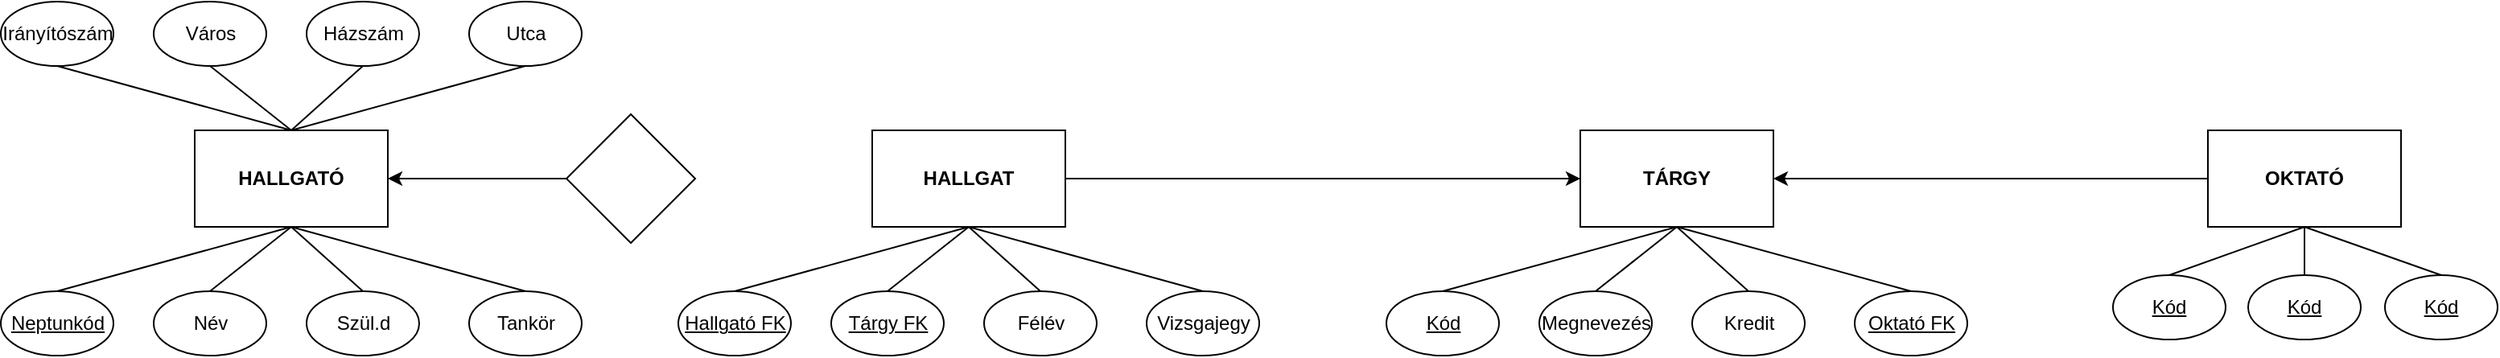 <mxfile version="26.1.3">
  <diagram name="1 oldal" id="91mtQWvy9Iw6p1peFR_n">
    <mxGraphModel dx="1635" dy="429" grid="1" gridSize="10" guides="1" tooltips="1" connect="1" arrows="1" fold="1" page="1" pageScale="1" pageWidth="827" pageHeight="1169" math="0" shadow="0">
      <root>
        <mxCell id="0" />
        <mxCell id="1" parent="0" />
        <mxCell id="1DXtKI3syPHCon6pKeZi-1" value="&lt;b&gt;HALLGATÓ&lt;/b&gt;" style="rounded=0;whiteSpace=wrap;html=1;" vertex="1" parent="1">
          <mxGeometry x="49" y="380" width="120" height="60" as="geometry" />
        </mxCell>
        <mxCell id="1DXtKI3syPHCon6pKeZi-2" style="edgeStyle=orthogonalEdgeStyle;rounded=0;orthogonalLoop=1;jettySize=auto;html=1;entryX=1;entryY=0.5;entryDx=0;entryDy=0;" edge="1" parent="1" source="1DXtKI3syPHCon6pKeZi-68" target="1DXtKI3syPHCon6pKeZi-1">
          <mxGeometry relative="1" as="geometry" />
        </mxCell>
        <mxCell id="1DXtKI3syPHCon6pKeZi-3" style="edgeStyle=orthogonalEdgeStyle;rounded=0;orthogonalLoop=1;jettySize=auto;html=1;" edge="1" parent="1" source="1DXtKI3syPHCon6pKeZi-4" target="1DXtKI3syPHCon6pKeZi-5">
          <mxGeometry relative="1" as="geometry" />
        </mxCell>
        <mxCell id="1DXtKI3syPHCon6pKeZi-4" value="&lt;b&gt;HALLGAT&lt;/b&gt;" style="rounded=0;whiteSpace=wrap;html=1;" vertex="1" parent="1">
          <mxGeometry x="470" y="380" width="120" height="60" as="geometry" />
        </mxCell>
        <mxCell id="1DXtKI3syPHCon6pKeZi-5" value="&lt;b&gt;TÁRGY&lt;/b&gt;" style="rounded=0;whiteSpace=wrap;html=1;" vertex="1" parent="1">
          <mxGeometry x="910" y="380" width="120" height="60" as="geometry" />
        </mxCell>
        <mxCell id="1DXtKI3syPHCon6pKeZi-6" style="edgeStyle=orthogonalEdgeStyle;rounded=0;orthogonalLoop=1;jettySize=auto;html=1;entryX=1;entryY=0.5;entryDx=0;entryDy=0;" edge="1" parent="1" source="1DXtKI3syPHCon6pKeZi-7" target="1DXtKI3syPHCon6pKeZi-5">
          <mxGeometry relative="1" as="geometry" />
        </mxCell>
        <mxCell id="1DXtKI3syPHCon6pKeZi-7" value="&lt;b&gt;OKTATÓ&lt;/b&gt;" style="rounded=0;whiteSpace=wrap;html=1;" vertex="1" parent="1">
          <mxGeometry x="1300" y="380" width="120" height="60" as="geometry" />
        </mxCell>
        <mxCell id="1DXtKI3syPHCon6pKeZi-26" value="&lt;u&gt;Neptunkód&lt;/u&gt;" style="ellipse;whiteSpace=wrap;html=1;" vertex="1" parent="1">
          <mxGeometry x="-71.5" y="480" width="70" height="40" as="geometry" />
        </mxCell>
        <mxCell id="1DXtKI3syPHCon6pKeZi-28" value="Név" style="ellipse;whiteSpace=wrap;html=1;" vertex="1" parent="1">
          <mxGeometry x="23.5" y="480" width="70" height="40" as="geometry" />
        </mxCell>
        <mxCell id="1DXtKI3syPHCon6pKeZi-29" value="Szül.d" style="ellipse;whiteSpace=wrap;html=1;" vertex="1" parent="1">
          <mxGeometry x="118.5" y="480" width="70" height="40" as="geometry" />
        </mxCell>
        <mxCell id="1DXtKI3syPHCon6pKeZi-30" value="Tankör" style="ellipse;whiteSpace=wrap;html=1;" vertex="1" parent="1">
          <mxGeometry x="219.5" y="480" width="70" height="40" as="geometry" />
        </mxCell>
        <mxCell id="1DXtKI3syPHCon6pKeZi-31" value="" style="endArrow=none;html=1;rounded=0;entryX=0.5;entryY=1;entryDx=0;entryDy=0;exitX=0.5;exitY=0;exitDx=0;exitDy=0;" edge="1" parent="1" source="1DXtKI3syPHCon6pKeZi-26" target="1DXtKI3syPHCon6pKeZi-1">
          <mxGeometry width="50" height="50" relative="1" as="geometry">
            <mxPoint x="60" y="585" as="sourcePoint" />
            <mxPoint x="110" y="535" as="targetPoint" />
          </mxGeometry>
        </mxCell>
        <mxCell id="1DXtKI3syPHCon6pKeZi-32" value="Irányítószám" style="ellipse;whiteSpace=wrap;html=1;" vertex="1" parent="1">
          <mxGeometry x="-71.5" y="300" width="70" height="40" as="geometry" />
        </mxCell>
        <mxCell id="1DXtKI3syPHCon6pKeZi-33" value="Város" style="ellipse;whiteSpace=wrap;html=1;" vertex="1" parent="1">
          <mxGeometry x="23.5" y="300" width="70" height="40" as="geometry" />
        </mxCell>
        <mxCell id="1DXtKI3syPHCon6pKeZi-34" value="Utca" style="ellipse;whiteSpace=wrap;html=1;" vertex="1" parent="1">
          <mxGeometry x="219.5" y="300" width="70" height="40" as="geometry" />
        </mxCell>
        <mxCell id="1DXtKI3syPHCon6pKeZi-35" value="" style="endArrow=none;html=1;rounded=0;entryX=0.5;entryY=1;entryDx=0;entryDy=0;exitX=0.5;exitY=0;exitDx=0;exitDy=0;" edge="1" parent="1" source="1DXtKI3syPHCon6pKeZi-28" target="1DXtKI3syPHCon6pKeZi-1">
          <mxGeometry width="50" height="50" relative="1" as="geometry">
            <mxPoint x="-26" y="490" as="sourcePoint" />
            <mxPoint x="119" y="450" as="targetPoint" />
          </mxGeometry>
        </mxCell>
        <mxCell id="1DXtKI3syPHCon6pKeZi-36" value="" style="endArrow=none;html=1;rounded=0;entryX=0.5;entryY=1;entryDx=0;entryDy=0;exitX=0.5;exitY=0;exitDx=0;exitDy=0;" edge="1" parent="1" source="1DXtKI3syPHCon6pKeZi-29" target="1DXtKI3syPHCon6pKeZi-1">
          <mxGeometry width="50" height="50" relative="1" as="geometry">
            <mxPoint x="69" y="490" as="sourcePoint" />
            <mxPoint x="119" y="450" as="targetPoint" />
          </mxGeometry>
        </mxCell>
        <mxCell id="1DXtKI3syPHCon6pKeZi-37" value="" style="endArrow=none;html=1;rounded=0;entryX=0.5;entryY=1;entryDx=0;entryDy=0;exitX=0.5;exitY=0;exitDx=0;exitDy=0;" edge="1" parent="1" source="1DXtKI3syPHCon6pKeZi-30" target="1DXtKI3syPHCon6pKeZi-1">
          <mxGeometry width="50" height="50" relative="1" as="geometry">
            <mxPoint x="164" y="490" as="sourcePoint" />
            <mxPoint x="119" y="450" as="targetPoint" />
          </mxGeometry>
        </mxCell>
        <mxCell id="1DXtKI3syPHCon6pKeZi-39" value="Házszám" style="ellipse;whiteSpace=wrap;html=1;" vertex="1" parent="1">
          <mxGeometry x="118.5" y="300" width="70" height="40" as="geometry" />
        </mxCell>
        <mxCell id="1DXtKI3syPHCon6pKeZi-41" value="" style="endArrow=none;html=1;rounded=0;entryX=0.5;entryY=1;entryDx=0;entryDy=0;exitX=0.5;exitY=0;exitDx=0;exitDy=0;" edge="1" parent="1" source="1DXtKI3syPHCon6pKeZi-1" target="1DXtKI3syPHCon6pKeZi-32">
          <mxGeometry width="50" height="50" relative="1" as="geometry">
            <mxPoint x="320" y="370" as="sourcePoint" />
            <mxPoint x="370" y="320" as="targetPoint" />
          </mxGeometry>
        </mxCell>
        <mxCell id="1DXtKI3syPHCon6pKeZi-42" value="" style="endArrow=none;html=1;rounded=0;entryX=0.5;entryY=1;entryDx=0;entryDy=0;exitX=0.5;exitY=0;exitDx=0;exitDy=0;" edge="1" parent="1" source="1DXtKI3syPHCon6pKeZi-1" target="1DXtKI3syPHCon6pKeZi-33">
          <mxGeometry width="50" height="50" relative="1" as="geometry">
            <mxPoint x="110" y="380" as="sourcePoint" />
            <mxPoint x="-26" y="350" as="targetPoint" />
          </mxGeometry>
        </mxCell>
        <mxCell id="1DXtKI3syPHCon6pKeZi-43" value="" style="endArrow=none;html=1;rounded=0;entryX=0.5;entryY=1;entryDx=0;entryDy=0;exitX=0.5;exitY=0;exitDx=0;exitDy=0;" edge="1" parent="1" source="1DXtKI3syPHCon6pKeZi-1" target="1DXtKI3syPHCon6pKeZi-39">
          <mxGeometry width="50" height="50" relative="1" as="geometry">
            <mxPoint x="129" y="400" as="sourcePoint" />
            <mxPoint x="-16" y="360" as="targetPoint" />
          </mxGeometry>
        </mxCell>
        <mxCell id="1DXtKI3syPHCon6pKeZi-44" value="" style="endArrow=none;html=1;rounded=0;entryX=0.5;entryY=1;entryDx=0;entryDy=0;exitX=0.5;exitY=0;exitDx=0;exitDy=0;" edge="1" parent="1" source="1DXtKI3syPHCon6pKeZi-1" target="1DXtKI3syPHCon6pKeZi-34">
          <mxGeometry width="50" height="50" relative="1" as="geometry">
            <mxPoint x="327" y="400" as="sourcePoint" />
            <mxPoint x="182" y="360" as="targetPoint" />
          </mxGeometry>
        </mxCell>
        <mxCell id="1DXtKI3syPHCon6pKeZi-46" value="&lt;u&gt;Hallgató FK&lt;/u&gt;" style="ellipse;whiteSpace=wrap;html=1;" vertex="1" parent="1">
          <mxGeometry x="349.5" y="480" width="70" height="40" as="geometry" />
        </mxCell>
        <mxCell id="1DXtKI3syPHCon6pKeZi-47" value="&lt;u&gt;Tárgy FK&lt;/u&gt;" style="ellipse;whiteSpace=wrap;html=1;" vertex="1" parent="1">
          <mxGeometry x="444.5" y="480" width="70" height="40" as="geometry" />
        </mxCell>
        <mxCell id="1DXtKI3syPHCon6pKeZi-48" value="Félév" style="ellipse;whiteSpace=wrap;html=1;" vertex="1" parent="1">
          <mxGeometry x="539.5" y="480" width="70" height="40" as="geometry" />
        </mxCell>
        <mxCell id="1DXtKI3syPHCon6pKeZi-49" value="Vizsgajegy" style="ellipse;whiteSpace=wrap;html=1;" vertex="1" parent="1">
          <mxGeometry x="640.5" y="480" width="70" height="40" as="geometry" />
        </mxCell>
        <mxCell id="1DXtKI3syPHCon6pKeZi-50" value="" style="endArrow=none;html=1;rounded=0;entryX=0.5;entryY=1;entryDx=0;entryDy=0;exitX=0.5;exitY=0;exitDx=0;exitDy=0;" edge="1" parent="1" source="1DXtKI3syPHCon6pKeZi-46" target="1DXtKI3syPHCon6pKeZi-4">
          <mxGeometry width="50" height="50" relative="1" as="geometry">
            <mxPoint x="481" y="585" as="sourcePoint" />
            <mxPoint x="530" y="440" as="targetPoint" />
          </mxGeometry>
        </mxCell>
        <mxCell id="1DXtKI3syPHCon6pKeZi-51" value="" style="endArrow=none;html=1;rounded=0;exitX=0.5;exitY=0;exitDx=0;exitDy=0;entryX=0.5;entryY=1;entryDx=0;entryDy=0;" edge="1" parent="1" source="1DXtKI3syPHCon6pKeZi-47" target="1DXtKI3syPHCon6pKeZi-4">
          <mxGeometry width="50" height="50" relative="1" as="geometry">
            <mxPoint x="395" y="490" as="sourcePoint" />
            <mxPoint x="530" y="460" as="targetPoint" />
          </mxGeometry>
        </mxCell>
        <mxCell id="1DXtKI3syPHCon6pKeZi-52" value="" style="endArrow=none;html=1;rounded=0;exitX=0.5;exitY=0;exitDx=0;exitDy=0;entryX=0.5;entryY=1;entryDx=0;entryDy=0;" edge="1" parent="1" source="1DXtKI3syPHCon6pKeZi-48" target="1DXtKI3syPHCon6pKeZi-4">
          <mxGeometry width="50" height="50" relative="1" as="geometry">
            <mxPoint x="490" y="490" as="sourcePoint" />
            <mxPoint x="530" y="460" as="targetPoint" />
          </mxGeometry>
        </mxCell>
        <mxCell id="1DXtKI3syPHCon6pKeZi-53" value="" style="endArrow=none;html=1;rounded=0;exitX=0.5;exitY=0;exitDx=0;exitDy=0;entryX=0.5;entryY=1;entryDx=0;entryDy=0;" edge="1" parent="1" source="1DXtKI3syPHCon6pKeZi-49" target="1DXtKI3syPHCon6pKeZi-4">
          <mxGeometry width="50" height="50" relative="1" as="geometry">
            <mxPoint x="585" y="490" as="sourcePoint" />
            <mxPoint x="530" y="450" as="targetPoint" />
          </mxGeometry>
        </mxCell>
        <mxCell id="1DXtKI3syPHCon6pKeZi-54" value="&lt;u&gt;Kód&lt;/u&gt;" style="ellipse;whiteSpace=wrap;html=1;" vertex="1" parent="1">
          <mxGeometry x="789.5" y="480" width="70" height="40" as="geometry" />
        </mxCell>
        <mxCell id="1DXtKI3syPHCon6pKeZi-55" value="Megnevezés" style="ellipse;whiteSpace=wrap;html=1;" vertex="1" parent="1">
          <mxGeometry x="884.5" y="480" width="70" height="40" as="geometry" />
        </mxCell>
        <mxCell id="1DXtKI3syPHCon6pKeZi-56" value="Kredit" style="ellipse;whiteSpace=wrap;html=1;" vertex="1" parent="1">
          <mxGeometry x="979.5" y="480" width="70" height="40" as="geometry" />
        </mxCell>
        <mxCell id="1DXtKI3syPHCon6pKeZi-57" value="&lt;u&gt;Oktató FK&lt;/u&gt;" style="ellipse;whiteSpace=wrap;html=1;" vertex="1" parent="1">
          <mxGeometry x="1080.5" y="480" width="70" height="40" as="geometry" />
        </mxCell>
        <mxCell id="1DXtKI3syPHCon6pKeZi-58" value="" style="endArrow=none;html=1;rounded=0;entryX=0.5;entryY=1;entryDx=0;entryDy=0;exitX=0.5;exitY=0;exitDx=0;exitDy=0;" edge="1" parent="1" source="1DXtKI3syPHCon6pKeZi-54" target="1DXtKI3syPHCon6pKeZi-5">
          <mxGeometry width="50" height="50" relative="1" as="geometry">
            <mxPoint x="830" y="520" as="sourcePoint" />
            <mxPoint x="880" y="470" as="targetPoint" />
          </mxGeometry>
        </mxCell>
        <mxCell id="1DXtKI3syPHCon6pKeZi-59" value="" style="endArrow=none;html=1;rounded=0;entryX=0.5;entryY=1;entryDx=0;entryDy=0;exitX=0.5;exitY=0;exitDx=0;exitDy=0;" edge="1" parent="1" source="1DXtKI3syPHCon6pKeZi-55" target="1DXtKI3syPHCon6pKeZi-5">
          <mxGeometry width="50" height="50" relative="1" as="geometry">
            <mxPoint x="950" y="510" as="sourcePoint" />
            <mxPoint x="1000" y="460" as="targetPoint" />
          </mxGeometry>
        </mxCell>
        <mxCell id="1DXtKI3syPHCon6pKeZi-60" value="" style="endArrow=none;html=1;rounded=0;entryX=0.5;entryY=1;entryDx=0;entryDy=0;exitX=0.5;exitY=0;exitDx=0;exitDy=0;" edge="1" parent="1" source="1DXtKI3syPHCon6pKeZi-56" target="1DXtKI3syPHCon6pKeZi-5">
          <mxGeometry width="50" height="50" relative="1" as="geometry">
            <mxPoint x="950" y="510" as="sourcePoint" />
            <mxPoint x="1000" y="460" as="targetPoint" />
          </mxGeometry>
        </mxCell>
        <mxCell id="1DXtKI3syPHCon6pKeZi-61" value="" style="endArrow=none;html=1;rounded=0;entryX=0.5;entryY=1;entryDx=0;entryDy=0;exitX=0.5;exitY=0;exitDx=0;exitDy=0;" edge="1" parent="1" source="1DXtKI3syPHCon6pKeZi-57" target="1DXtKI3syPHCon6pKeZi-5">
          <mxGeometry width="50" height="50" relative="1" as="geometry">
            <mxPoint x="950" y="510" as="sourcePoint" />
            <mxPoint x="1000" y="460" as="targetPoint" />
          </mxGeometry>
        </mxCell>
        <mxCell id="1DXtKI3syPHCon6pKeZi-62" value="&lt;u&gt;Kód&lt;/u&gt;" style="ellipse;whiteSpace=wrap;html=1;" vertex="1" parent="1">
          <mxGeometry x="1241" y="470" width="70" height="40" as="geometry" />
        </mxCell>
        <mxCell id="1DXtKI3syPHCon6pKeZi-63" value="&lt;u&gt;Kód&lt;/u&gt;" style="ellipse;whiteSpace=wrap;html=1;" vertex="1" parent="1">
          <mxGeometry x="1325" y="470" width="70" height="40" as="geometry" />
        </mxCell>
        <mxCell id="1DXtKI3syPHCon6pKeZi-64" value="&lt;u&gt;Kód&lt;/u&gt;" style="ellipse;whiteSpace=wrap;html=1;" vertex="1" parent="1">
          <mxGeometry x="1410" y="470" width="70" height="40" as="geometry" />
        </mxCell>
        <mxCell id="1DXtKI3syPHCon6pKeZi-65" value="" style="endArrow=none;html=1;rounded=0;entryX=0.5;entryY=1;entryDx=0;entryDy=0;exitX=0.5;exitY=0;exitDx=0;exitDy=0;" edge="1" parent="1" source="1DXtKI3syPHCon6pKeZi-62" target="1DXtKI3syPHCon6pKeZi-7">
          <mxGeometry width="50" height="50" relative="1" as="geometry">
            <mxPoint x="1120" y="480" as="sourcePoint" />
            <mxPoint x="1170" y="430" as="targetPoint" />
          </mxGeometry>
        </mxCell>
        <mxCell id="1DXtKI3syPHCon6pKeZi-66" value="" style="endArrow=none;html=1;rounded=0;entryX=0.5;entryY=1;entryDx=0;entryDy=0;exitX=0.5;exitY=0;exitDx=0;exitDy=0;" edge="1" parent="1" source="1DXtKI3syPHCon6pKeZi-63" target="1DXtKI3syPHCon6pKeZi-7">
          <mxGeometry width="50" height="50" relative="1" as="geometry">
            <mxPoint x="1360" y="480" as="sourcePoint" />
            <mxPoint x="1410" y="430" as="targetPoint" />
          </mxGeometry>
        </mxCell>
        <mxCell id="1DXtKI3syPHCon6pKeZi-67" value="" style="endArrow=none;html=1;rounded=0;exitX=0.5;exitY=0;exitDx=0;exitDy=0;entryX=0.5;entryY=1;entryDx=0;entryDy=0;" edge="1" parent="1" source="1DXtKI3syPHCon6pKeZi-64" target="1DXtKI3syPHCon6pKeZi-7">
          <mxGeometry width="50" height="50" relative="1" as="geometry">
            <mxPoint x="1360" y="480" as="sourcePoint" />
            <mxPoint x="1410" y="430" as="targetPoint" />
          </mxGeometry>
        </mxCell>
        <mxCell id="1DXtKI3syPHCon6pKeZi-68" value="" style="rhombus;whiteSpace=wrap;html=1;" vertex="1" parent="1">
          <mxGeometry x="280" y="370" width="80" height="80" as="geometry" />
        </mxCell>
      </root>
    </mxGraphModel>
  </diagram>
</mxfile>
